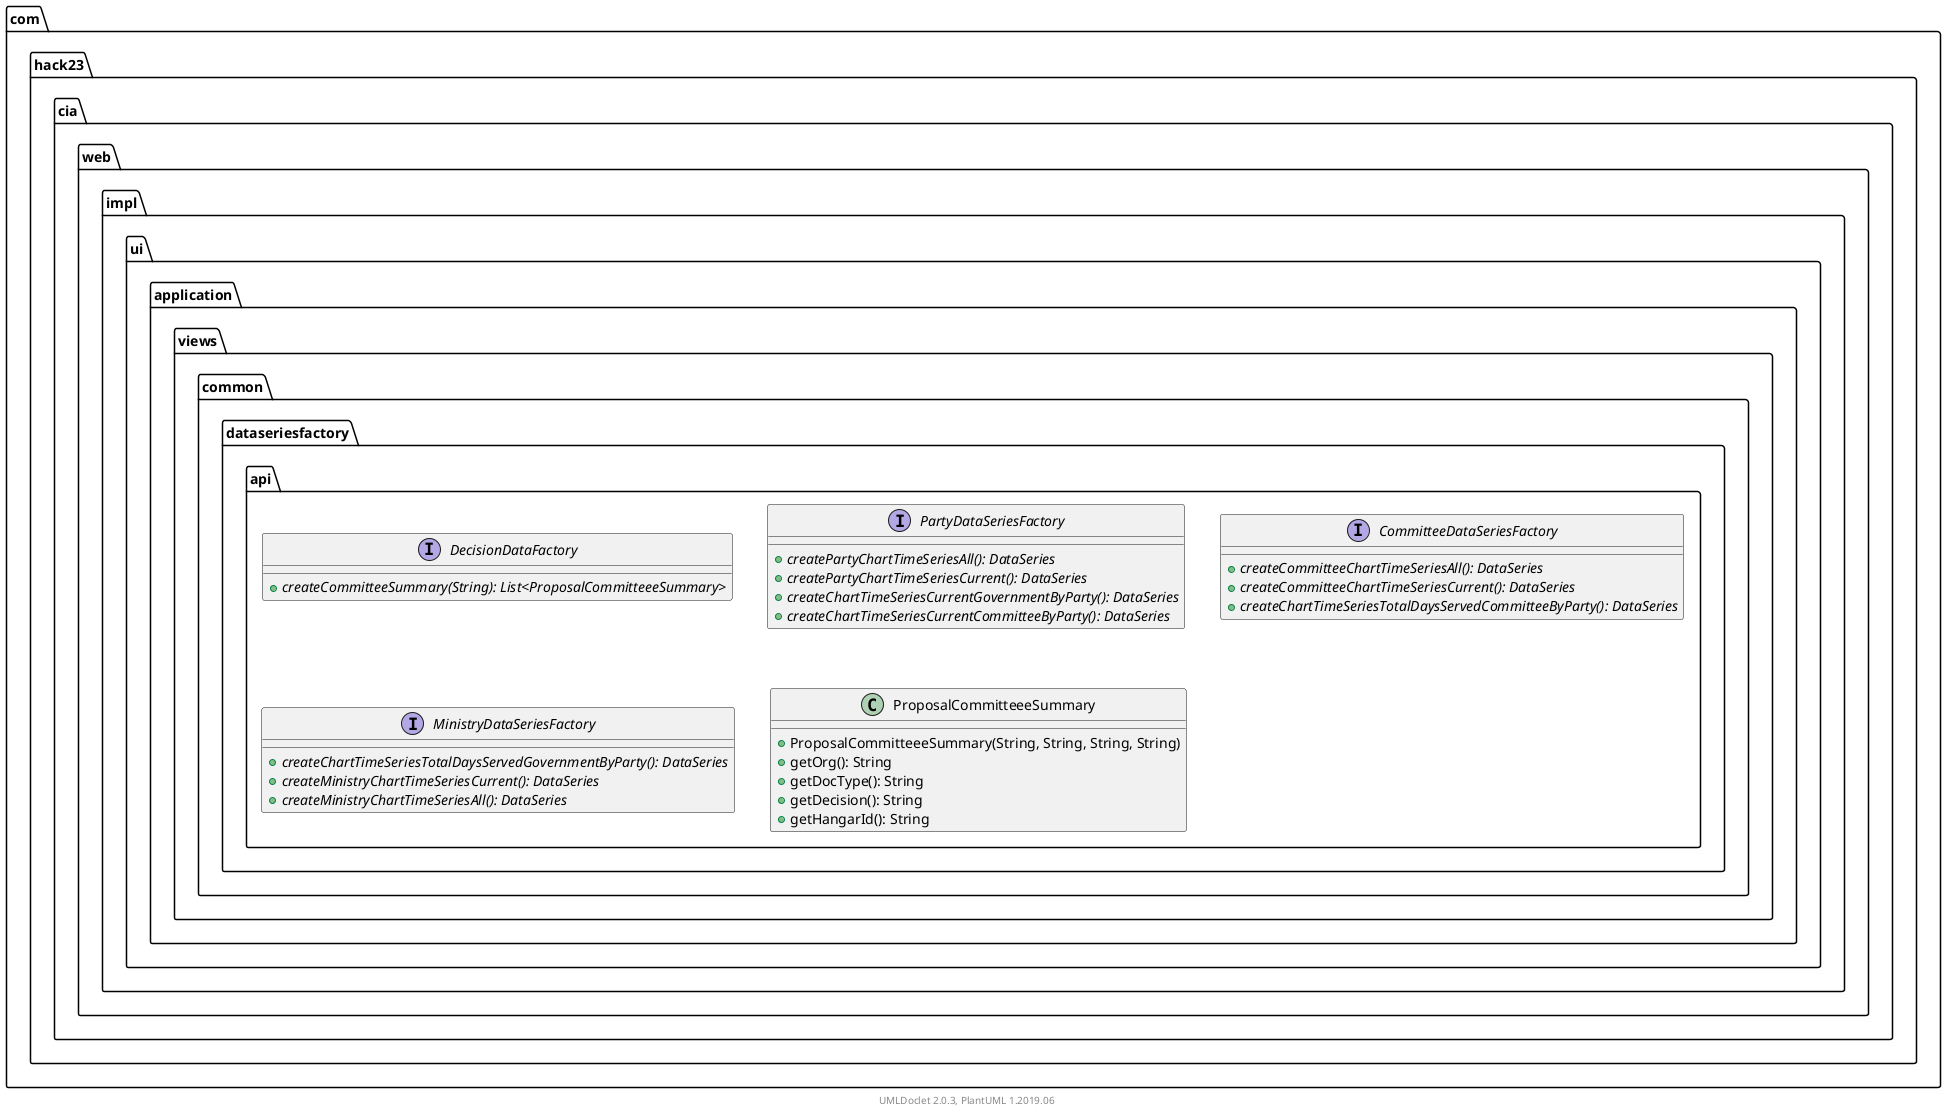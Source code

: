@startuml
    namespace com.hack23.cia.web.impl.ui.application.views.common.dataseriesfactory.api {

        interface DecisionDataFactory [[DecisionDataFactory.html]] {
            {abstract} +createCommitteeSummary(String): List<ProposalCommitteeeSummary>
        }

        interface PartyDataSeriesFactory [[PartyDataSeriesFactory.html]] {
            {abstract} +createPartyChartTimeSeriesAll(): DataSeries
            {abstract} +createPartyChartTimeSeriesCurrent(): DataSeries
            {abstract} +createChartTimeSeriesCurrentGovernmentByParty(): DataSeries
            {abstract} +createChartTimeSeriesCurrentCommitteeByParty(): DataSeries
        }

        interface CommitteeDataSeriesFactory [[CommitteeDataSeriesFactory.html]] {
            {abstract} +createCommitteeChartTimeSeriesAll(): DataSeries
            {abstract} +createCommitteeChartTimeSeriesCurrent(): DataSeries
            {abstract} +createChartTimeSeriesTotalDaysServedCommitteeByParty(): DataSeries
        }

        interface MinistryDataSeriesFactory [[MinistryDataSeriesFactory.html]] {
            {abstract} +createChartTimeSeriesTotalDaysServedGovernmentByParty(): DataSeries
            {abstract} +createMinistryChartTimeSeriesCurrent(): DataSeries
            {abstract} +createMinistryChartTimeSeriesAll(): DataSeries
        }

        class ProposalCommitteeeSummary [[ProposalCommitteeeSummary.html]] {
            +ProposalCommitteeeSummary(String, String, String, String)
            +getOrg(): String
            +getDocType(): String
            +getDecision(): String
            +getHangarId(): String
        }

    }

    center footer UMLDoclet 2.0.3, PlantUML 1.2019.06
@enduml
